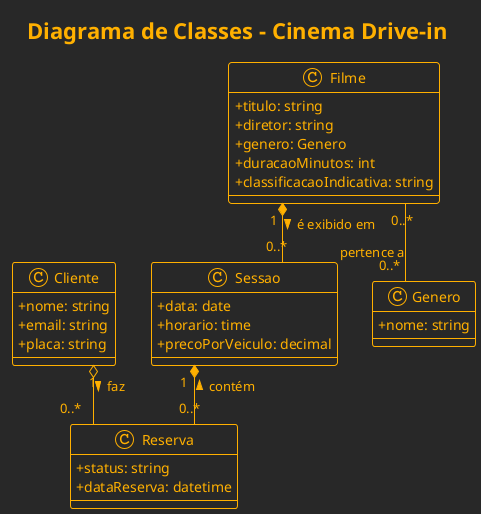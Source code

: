 @startuml DriveInCinema
title Diagrama de Classes - Cinema Drive-in

!theme crt-amber
skinparam classAttributeIconSize 0
skinparam linetype ortho

class Cliente {
  + nome: string
  + email: string
  + placa: string
}

class Reserva {
  + status: string
  + dataReserva: datetime
}

class Sessao {
  + data: date
  + horario: time
  + precoPorVeiculo: decimal
}

class Filme {
  + titulo: string
  + diretor: string
  + genero: Genero
  + duracaoMinutos: int
  + classificacaoIndicativa: string
}

class Genero {
  + nome: string
}

Cliente "1" o-- "0..*" Reserva : faz >
Filme "1" *-- "0..*" Sessao : é exibido em >
Sessao "1" *-- "0..*" Reserva : contém <
Filme "0..*" -- "0..*" Genero : pertence a

@enduml